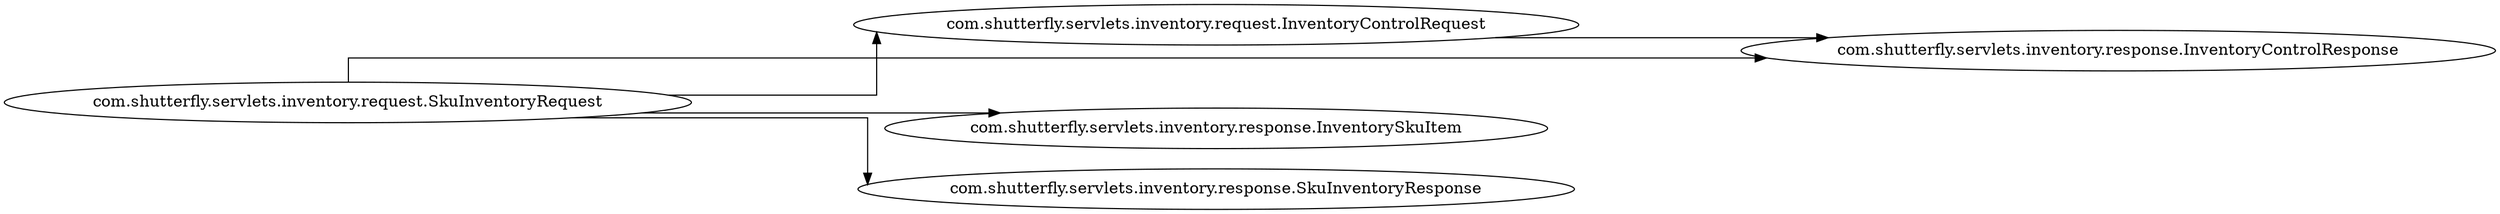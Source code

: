 digraph dependencyGraph {
 concentrate=true;
 rankdir="LR"; 
ranksep="2.0";
"com.shutterfly.servlets.inventory.request.InventoryControlRequest"; 
"com.shutterfly.servlets.inventory.request.InventoryControlRequest"->"com.shutterfly.servlets.inventory.response.InventoryControlResponse";
"com.shutterfly.servlets.inventory.request.SkuInventoryRequest"; 
"com.shutterfly.servlets.inventory.request.SkuInventoryRequest"->"com.shutterfly.servlets.inventory.request.InventoryControlRequest";
"com.shutterfly.servlets.inventory.request.SkuInventoryRequest"->"com.shutterfly.servlets.inventory.response.InventoryControlResponse";
"com.shutterfly.servlets.inventory.request.SkuInventoryRequest"->"com.shutterfly.servlets.inventory.response.InventorySkuItem";
"com.shutterfly.servlets.inventory.request.SkuInventoryRequest"->"com.shutterfly.servlets.inventory.response.SkuInventoryResponse";
splines="ortho";
}